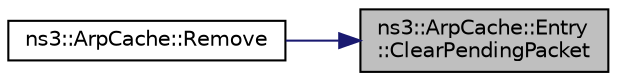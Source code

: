 digraph "ns3::ArpCache::Entry::ClearPendingPacket"
{
 // LATEX_PDF_SIZE
  edge [fontname="Helvetica",fontsize="10",labelfontname="Helvetica",labelfontsize="10"];
  node [fontname="Helvetica",fontsize="10",shape=record];
  rankdir="RL";
  Node1 [label="ns3::ArpCache::Entry\l::ClearPendingPacket",height=0.2,width=0.4,color="black", fillcolor="grey75", style="filled", fontcolor="black",tooltip="Clear the pending packet list."];
  Node1 -> Node2 [dir="back",color="midnightblue",fontsize="10",style="solid",fontname="Helvetica"];
  Node2 [label="ns3::ArpCache::Remove",height=0.2,width=0.4,color="black", fillcolor="white", style="filled",URL="$classns3_1_1_arp_cache.html#a132f62e7c8b6be8674017df5591d872f",tooltip="Remove an entry."];
}
